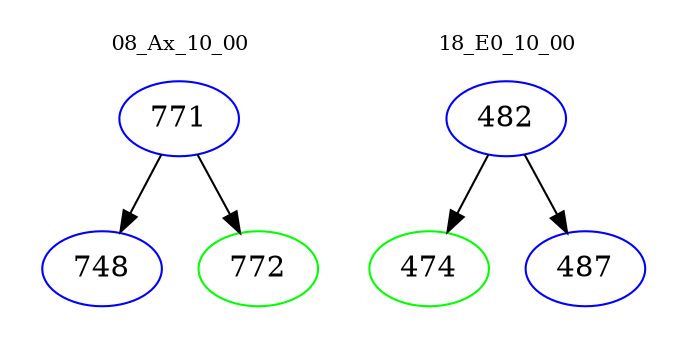 digraph{
subgraph cluster_0 {
color = white
label = "08_Ax_10_00";
fontsize=10;
T0_771 [label="771", color="blue"]
T0_771 -> T0_748 [color="black"]
T0_748 [label="748", color="blue"]
T0_771 -> T0_772 [color="black"]
T0_772 [label="772", color="green"]
}
subgraph cluster_1 {
color = white
label = "18_E0_10_00";
fontsize=10;
T1_482 [label="482", color="blue"]
T1_482 -> T1_474 [color="black"]
T1_474 [label="474", color="green"]
T1_482 -> T1_487 [color="black"]
T1_487 [label="487", color="blue"]
}
}
